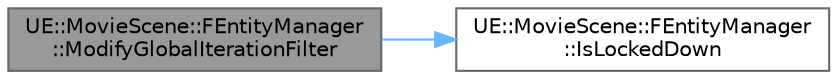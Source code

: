 digraph "UE::MovieScene::FEntityManager::ModifyGlobalIterationFilter"
{
 // INTERACTIVE_SVG=YES
 // LATEX_PDF_SIZE
  bgcolor="transparent";
  edge [fontname=Helvetica,fontsize=10,labelfontname=Helvetica,labelfontsize=10];
  node [fontname=Helvetica,fontsize=10,shape=box,height=0.2,width=0.4];
  rankdir="LR";
  Node1 [id="Node000001",label="UE::MovieScene::FEntityManager\l::ModifyGlobalIterationFilter",height=0.2,width=0.4,color="gray40", fillcolor="grey60", style="filled", fontcolor="black",tooltip="Modify the entity filter that should be used for any entity iteration."];
  Node1 -> Node2 [id="edge1_Node000001_Node000002",color="steelblue1",style="solid",tooltip=" "];
  Node2 [id="Node000002",label="UE::MovieScene::FEntityManager\l::IsLockedDown",height=0.2,width=0.4,color="grey40", fillcolor="white", style="filled",URL="$d6/d19/classUE_1_1MovieScene_1_1FEntityManager.html#aac9a479eaf636b608378d2c275aaab25",tooltip=" "];
}
